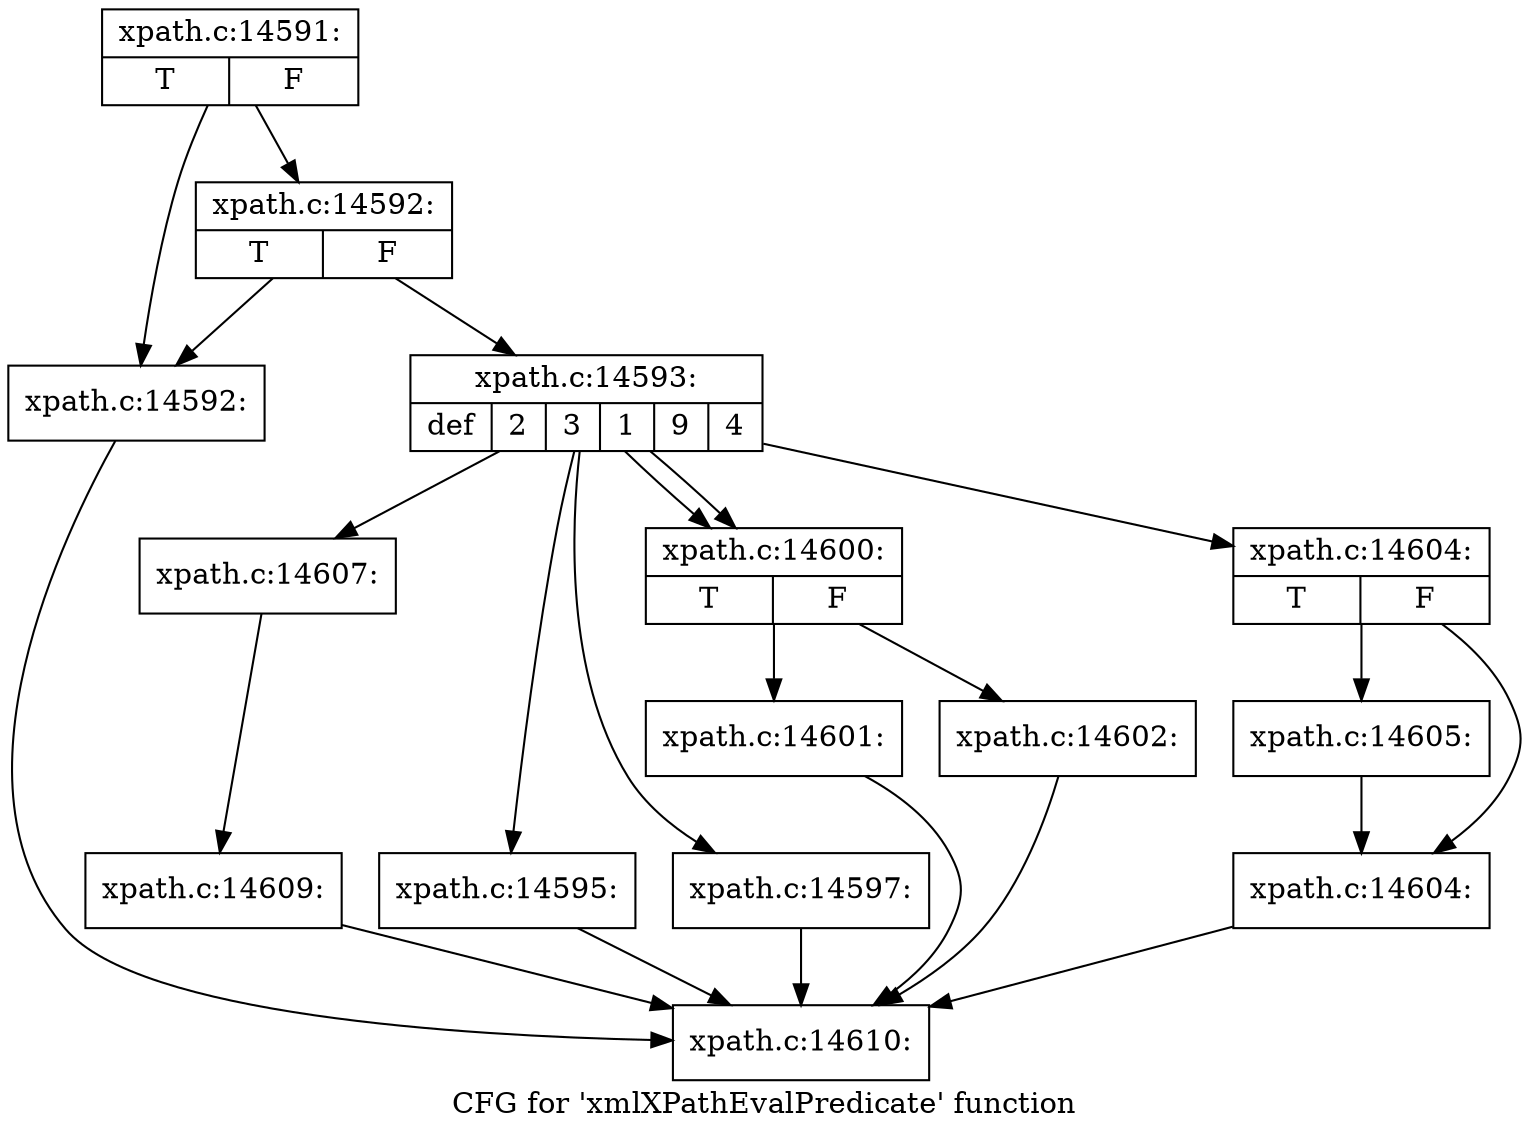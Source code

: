digraph "CFG for 'xmlXPathEvalPredicate' function" {
	label="CFG for 'xmlXPathEvalPredicate' function";

	Node0x4be1a10 [shape=record,label="{xpath.c:14591:|{<s0>T|<s1>F}}"];
	Node0x4be1a10 -> Node0x4c2bb70;
	Node0x4be1a10 -> Node0x4c2bc10;
	Node0x4c2bc10 [shape=record,label="{xpath.c:14592:|{<s0>T|<s1>F}}"];
	Node0x4c2bc10 -> Node0x4c2bb70;
	Node0x4c2bc10 -> Node0x4c2bbc0;
	Node0x4c2bb70 [shape=record,label="{xpath.c:14592:}"];
	Node0x4c2bb70 -> Node0x49407a0;
	Node0x4c2bbc0 [shape=record,label="{xpath.c:14593:|{<s0>def|<s1>2|<s2>3|<s3>1|<s4>9|<s5>4}}"];
	Node0x4c2bbc0 -> Node0x4c5cfd0;
	Node0x4c2bbc0 -> Node0x4c5d310;
	Node0x4c2bbc0 -> Node0x4c5d660;
	Node0x4c2bbc0 -> Node0x4c5dce0;
	Node0x4c2bbc0 -> Node0x4c5dce0;
	Node0x4c2bbc0 -> Node0x4c5e8b0;
	Node0x4c5d310 [shape=record,label="{xpath.c:14595:}"];
	Node0x4c5d310 -> Node0x49407a0;
	Node0x4c5d660 [shape=record,label="{xpath.c:14597:}"];
	Node0x4c5d660 -> Node0x49407a0;
	Node0x4c5dce0 [shape=record,label="{xpath.c:14600:|{<s0>T|<s1>F}}"];
	Node0x4c5dce0 -> Node0x4c5ddd0;
	Node0x4c5dce0 -> Node0x4c5de20;
	Node0x4c5ddd0 [shape=record,label="{xpath.c:14601:}"];
	Node0x4c5ddd0 -> Node0x49407a0;
	Node0x4c5de20 [shape=record,label="{xpath.c:14602:}"];
	Node0x4c5de20 -> Node0x49407a0;
	Node0x4c5e8b0 [shape=record,label="{xpath.c:14604:|{<s0>T|<s1>F}}"];
	Node0x4c5e8b0 -> Node0x4c5e9e0;
	Node0x4c5e8b0 -> Node0x4c5e990;
	Node0x4c5e9e0 [shape=record,label="{xpath.c:14605:}"];
	Node0x4c5e9e0 -> Node0x4c5e990;
	Node0x4c5e990 [shape=record,label="{xpath.c:14604:}"];
	Node0x4c5e990 -> Node0x49407a0;
	Node0x4c5cfd0 [shape=record,label="{xpath.c:14607:}"];
	Node0x4c5cfd0 -> Node0x4940730;
	Node0x4940730 [shape=record,label="{xpath.c:14609:}"];
	Node0x4940730 -> Node0x49407a0;
	Node0x49407a0 [shape=record,label="{xpath.c:14610:}"];
}
